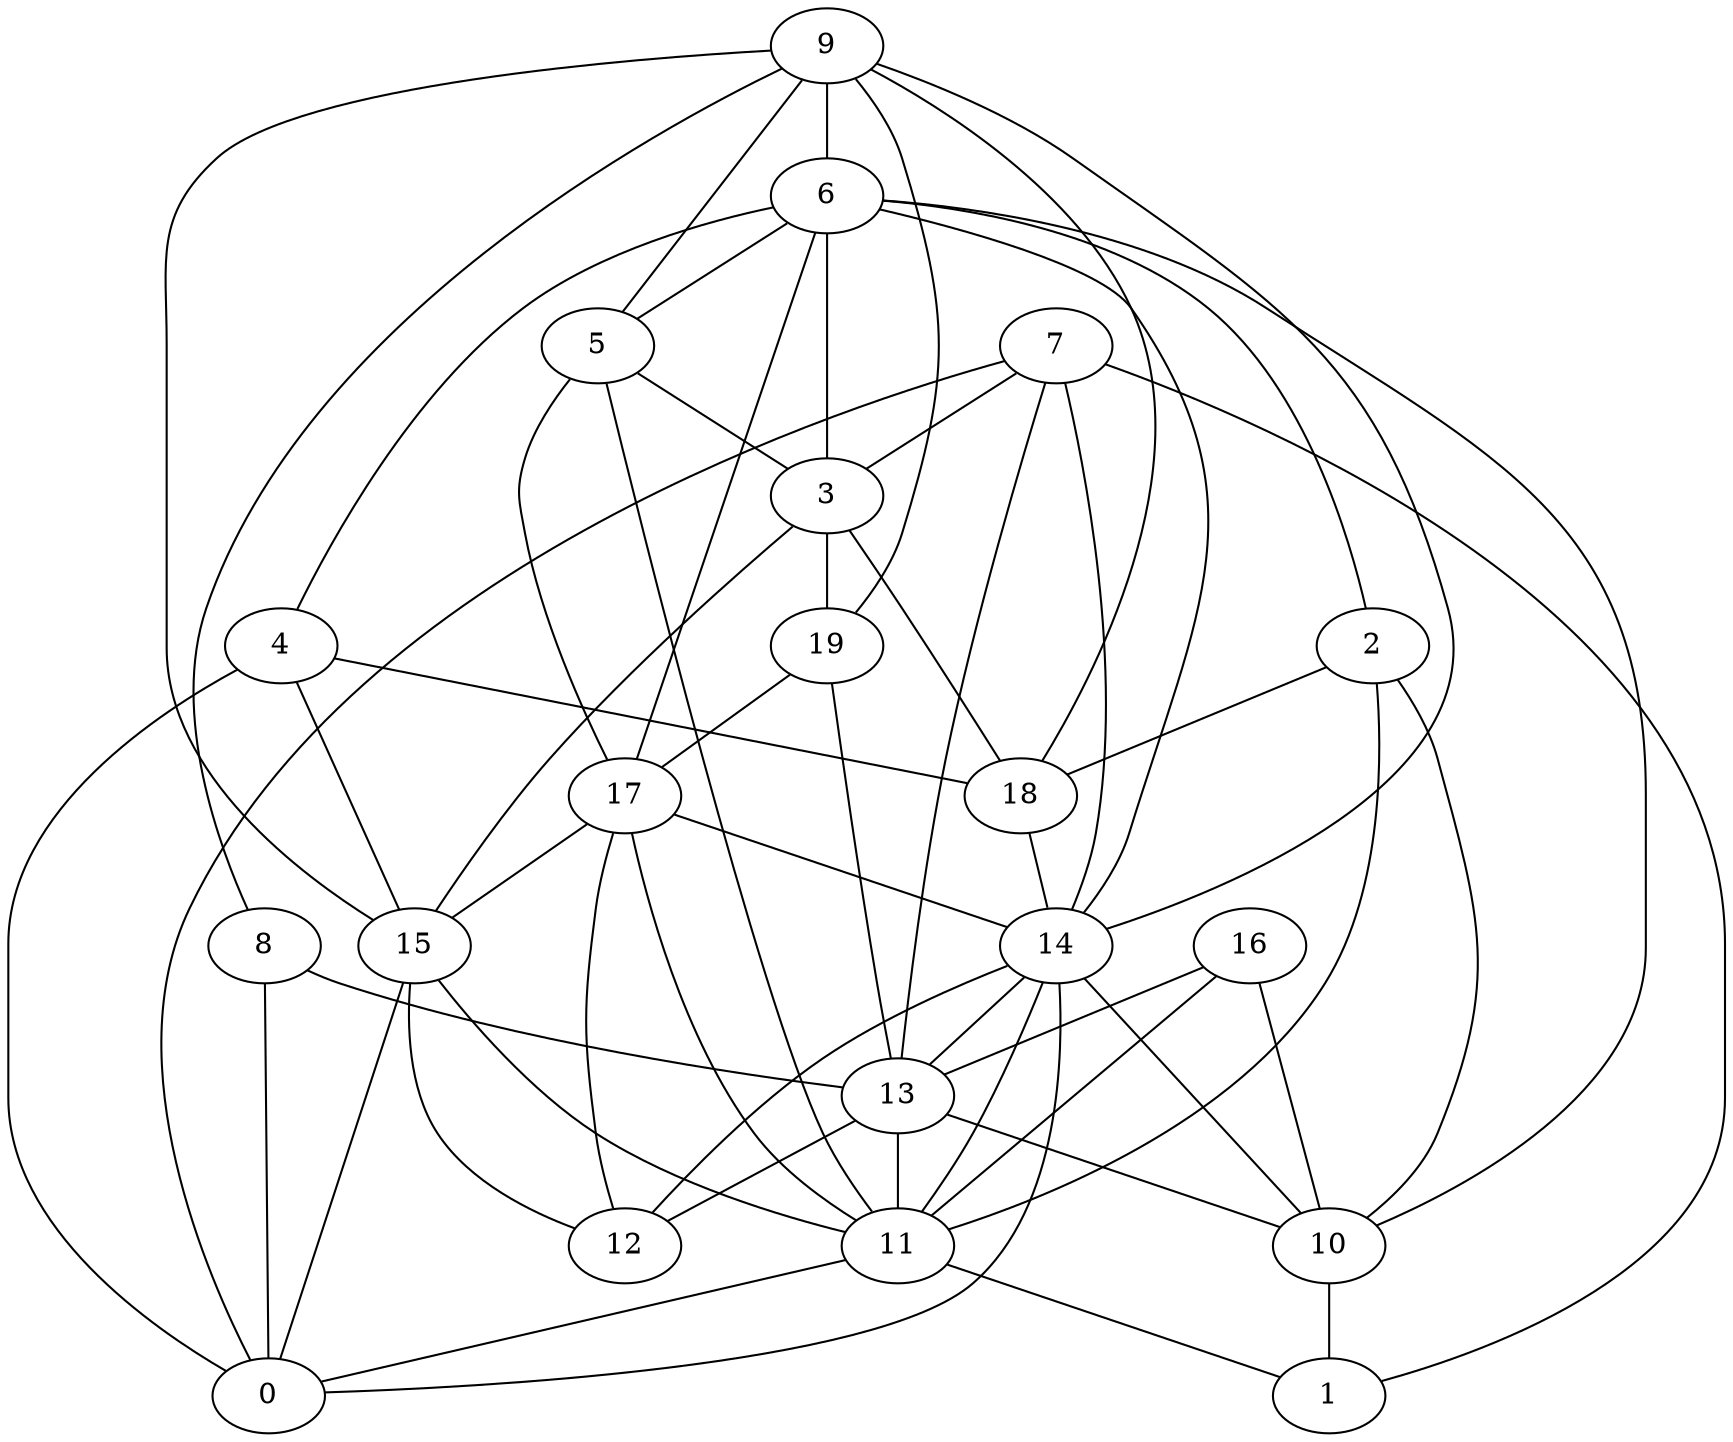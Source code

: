 digraph GG_graph {

subgraph G_graph {
edge [color = black]
"3" -> "19" [dir = none]
"3" -> "18" [dir = none]
"3" -> "15" [dir = none]
"16" -> "11" [dir = none]
"16" -> "10" [dir = none]
"16" -> "13" [dir = none]
"14" -> "12" [dir = none]
"14" -> "11" [dir = none]
"14" -> "0" [dir = none]
"14" -> "10" [dir = none]
"14" -> "13" [dir = none]
"2" -> "10" [dir = none]
"2" -> "11" [dir = none]
"2" -> "18" [dir = none]
"19" -> "13" [dir = none]
"19" -> "17" [dir = none]
"6" -> "4" [dir = none]
"6" -> "17" [dir = none]
"6" -> "14" [dir = none]
"6" -> "5" [dir = none]
"6" -> "3" [dir = none]
"6" -> "2" [dir = none]
"6" -> "10" [dir = none]
"5" -> "3" [dir = none]
"5" -> "17" [dir = none]
"5" -> "11" [dir = none]
"18" -> "14" [dir = none]
"11" -> "1" [dir = none]
"11" -> "0" [dir = none]
"7" -> "0" [dir = none]
"7" -> "13" [dir = none]
"7" -> "14" [dir = none]
"7" -> "3" [dir = none]
"7" -> "1" [dir = none]
"17" -> "15" [dir = none]
"17" -> "14" [dir = none]
"17" -> "11" [dir = none]
"17" -> "12" [dir = none]
"8" -> "0" [dir = none]
"8" -> "13" [dir = none]
"4" -> "18" [dir = none]
"4" -> "15" [dir = none]
"4" -> "0" [dir = none]
"9" -> "19" [dir = none]
"9" -> "6" [dir = none]
"9" -> "15" [dir = none]
"9" -> "18" [dir = none]
"9" -> "5" [dir = none]
"9" -> "14" [dir = none]
"9" -> "8" [dir = none]
"13" -> "10" [dir = none]
"13" -> "12" [dir = none]
"13" -> "11" [dir = none]
"15" -> "12" [dir = none]
"15" -> "11" [dir = none]
"15" -> "0" [dir = none]
"10" -> "1" [dir = none]
}

}
